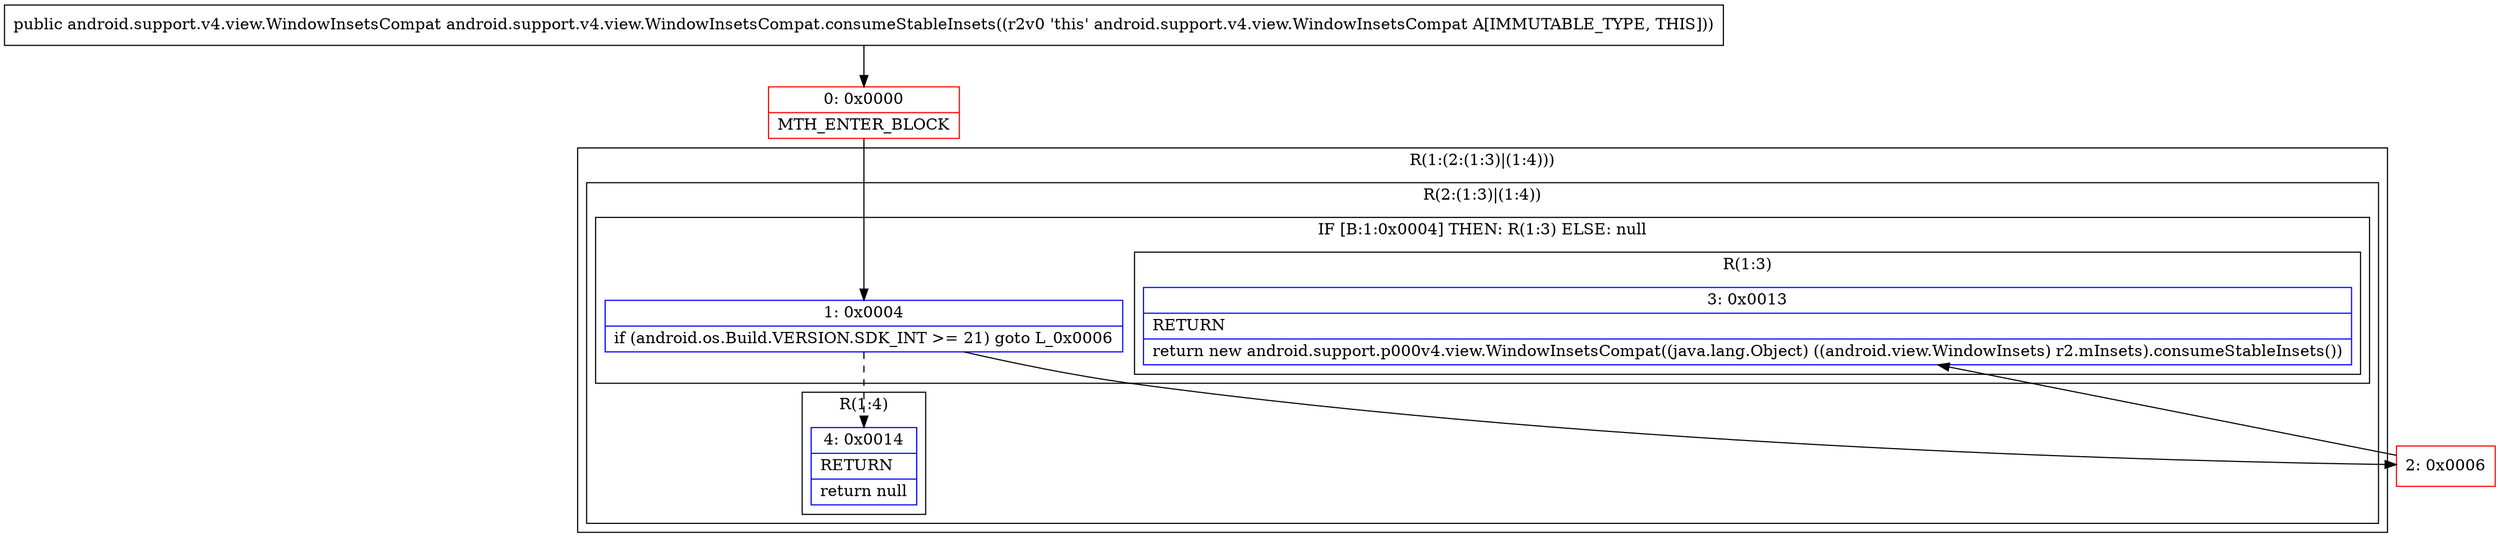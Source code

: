 digraph "CFG forandroid.support.v4.view.WindowInsetsCompat.consumeStableInsets()Landroid\/support\/v4\/view\/WindowInsetsCompat;" {
subgraph cluster_Region_1096049828 {
label = "R(1:(2:(1:3)|(1:4)))";
node [shape=record,color=blue];
subgraph cluster_Region_379473479 {
label = "R(2:(1:3)|(1:4))";
node [shape=record,color=blue];
subgraph cluster_IfRegion_715036821 {
label = "IF [B:1:0x0004] THEN: R(1:3) ELSE: null";
node [shape=record,color=blue];
Node_1 [shape=record,label="{1\:\ 0x0004|if (android.os.Build.VERSION.SDK_INT \>= 21) goto L_0x0006\l}"];
subgraph cluster_Region_717819909 {
label = "R(1:3)";
node [shape=record,color=blue];
Node_3 [shape=record,label="{3\:\ 0x0013|RETURN\l|return new android.support.p000v4.view.WindowInsetsCompat((java.lang.Object) ((android.view.WindowInsets) r2.mInsets).consumeStableInsets())\l}"];
}
}
subgraph cluster_Region_1222258876 {
label = "R(1:4)";
node [shape=record,color=blue];
Node_4 [shape=record,label="{4\:\ 0x0014|RETURN\l|return null\l}"];
}
}
}
Node_0 [shape=record,color=red,label="{0\:\ 0x0000|MTH_ENTER_BLOCK\l}"];
Node_2 [shape=record,color=red,label="{2\:\ 0x0006}"];
MethodNode[shape=record,label="{public android.support.v4.view.WindowInsetsCompat android.support.v4.view.WindowInsetsCompat.consumeStableInsets((r2v0 'this' android.support.v4.view.WindowInsetsCompat A[IMMUTABLE_TYPE, THIS])) }"];
MethodNode -> Node_0;
Node_1 -> Node_2;
Node_1 -> Node_4[style=dashed];
Node_0 -> Node_1;
Node_2 -> Node_3;
}


